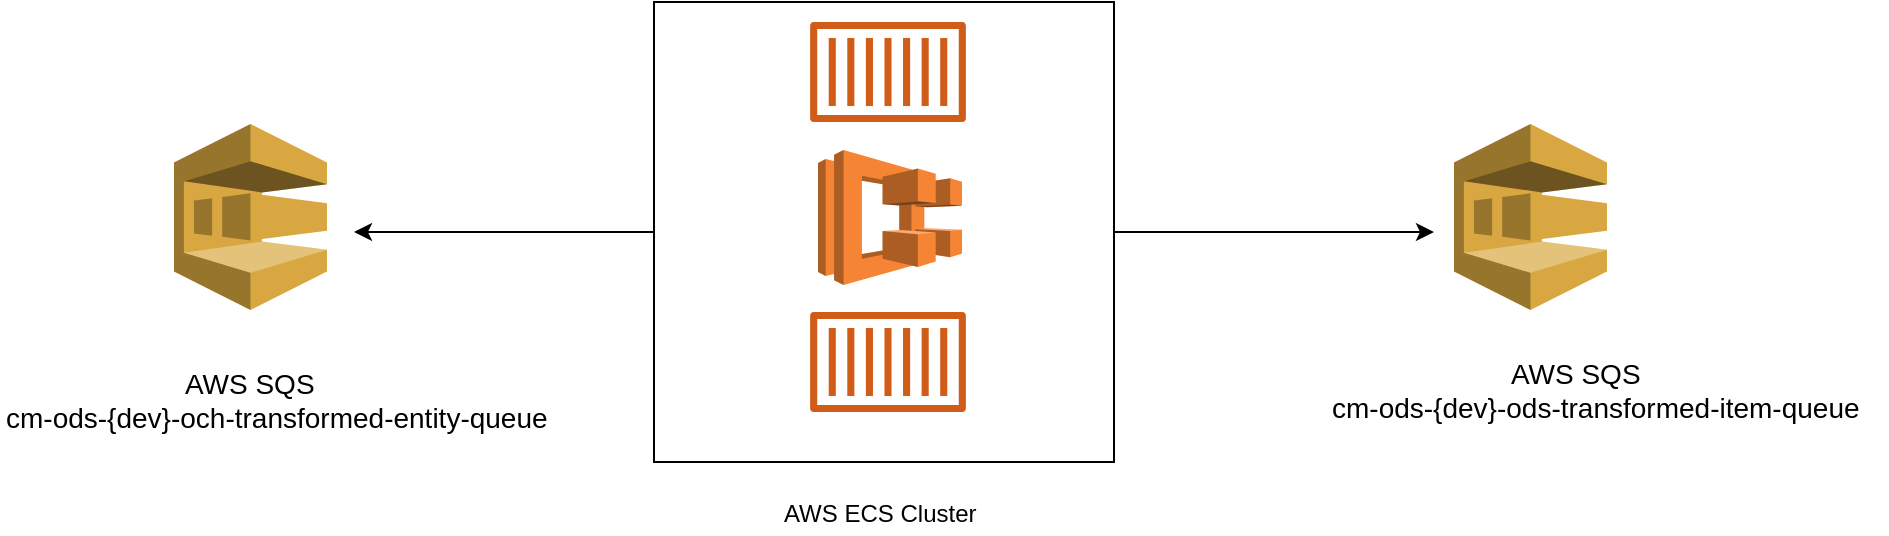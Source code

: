 <mxfile version="10.8.0" type="github"><diagram id="QHPWLNpTscQ5QhctnbKi" name="Page-1"><mxGraphModel dx="1985" dy="643" grid="1" gridSize="10" guides="1" tooltips="1" connect="1" arrows="1" fold="1" page="1" pageScale="1" pageWidth="827" pageHeight="1169" math="0" shadow="0"><root><mxCell id="0"/><mxCell id="1" parent="0"/><mxCell id="7fA8wUCCRAO-Lzi8RG9M-1" value="" style="whiteSpace=wrap;html=1;aspect=fixed;" vertex="1" parent="1"><mxGeometry x="300" y="140" width="230" height="230" as="geometry"/></mxCell><mxCell id="7fA8wUCCRAO-Lzi8RG9M-2" value="" style="outlineConnect=0;dashed=0;verticalLabelPosition=bottom;verticalAlign=top;align=center;html=1;shape=mxgraph.aws3.sqs;fillColor=#D9A741;gradientColor=none;" vertex="1" parent="1"><mxGeometry x="60" y="201" width="76.5" height="93" as="geometry"/></mxCell><mxCell id="7fA8wUCCRAO-Lzi8RG9M-3" style="edgeStyle=orthogonalEdgeStyle;rounded=0;orthogonalLoop=1;jettySize=auto;html=1;" edge="1" parent="1" source="7fA8wUCCRAO-Lzi8RG9M-1"><mxGeometry relative="1" as="geometry"><mxPoint x="690" y="255" as="targetPoint"/></mxGeometry></mxCell><mxCell id="7fA8wUCCRAO-Lzi8RG9M-4" style="edgeStyle=orthogonalEdgeStyle;rounded=0;orthogonalLoop=1;jettySize=auto;html=1;" edge="1" parent="1" source="7fA8wUCCRAO-Lzi8RG9M-1"><mxGeometry relative="1" as="geometry"><mxPoint x="150" y="255" as="targetPoint"/></mxGeometry></mxCell><mxCell id="7fA8wUCCRAO-Lzi8RG9M-5" value="" style="outlineConnect=0;fontColor=#232F3E;gradientColor=none;fillColor=#D05C17;strokeColor=none;dashed=0;verticalLabelPosition=bottom;verticalAlign=top;align=center;html=1;fontSize=12;fontStyle=0;aspect=fixed;pointerEvents=1;shape=mxgraph.aws4.container_1;" vertex="1" parent="1"><mxGeometry x="378" y="150" width="78" height="50" as="geometry"/></mxCell><mxCell id="7fA8wUCCRAO-Lzi8RG9M-6" value="" style="outlineConnect=0;fontColor=#232F3E;gradientColor=none;fillColor=#D05C17;strokeColor=none;dashed=0;verticalLabelPosition=bottom;verticalAlign=top;align=center;html=1;fontSize=12;fontStyle=0;aspect=fixed;pointerEvents=1;shape=mxgraph.aws4.container_1;" vertex="1" parent="1"><mxGeometry x="378" y="295" width="78" height="50" as="geometry"/></mxCell><mxCell id="7fA8wUCCRAO-Lzi8RG9M-7" value="&lt;div&gt;&lt;font style=&quot;font-size: 14px&quot;&gt;&amp;nbsp; &amp;nbsp; &amp;nbsp; &amp;nbsp; &amp;nbsp; &amp;nbsp; &amp;nbsp; &amp;nbsp; &amp;nbsp; &amp;nbsp; &amp;nbsp; &amp;nbsp;AWS SQS&lt;/font&gt;&lt;/div&gt;&lt;div&gt;&lt;font style=&quot;font-size: 14px&quot;&gt;cm-ods-{dev}-och-transformed-entity-queue&lt;/font&gt;&lt;/div&gt;" style="text;html=1;resizable=0;points=[];autosize=1;align=left;verticalAlign=top;spacingTop=-4;" vertex="1" parent="1"><mxGeometry x="-26.5" y="320" width="290" height="30" as="geometry"/></mxCell><mxCell id="7fA8wUCCRAO-Lzi8RG9M-8" value="" style="outlineConnect=0;dashed=0;verticalLabelPosition=bottom;verticalAlign=top;align=center;html=1;shape=mxgraph.aws3.sqs;fillColor=#D9A741;gradientColor=none;" vertex="1" parent="1"><mxGeometry x="700" y="201" width="76.5" height="93" as="geometry"/></mxCell><mxCell id="7fA8wUCCRAO-Lzi8RG9M-9" value="&lt;div&gt;&lt;font style=&quot;font-size: 14px&quot;&gt;&amp;nbsp; &amp;nbsp; &amp;nbsp; &amp;nbsp; &amp;nbsp; &amp;nbsp; &amp;nbsp; &amp;nbsp; &amp;nbsp; &amp;nbsp; &amp;nbsp; &amp;nbsp;AWS SQS&lt;/font&gt;&lt;/div&gt;&lt;div&gt;&lt;font style=&quot;font-size: 14px&quot;&gt;cm-ods-{dev}-ods-transformed-item-queue&lt;/font&gt;&lt;/div&gt;" style="text;html=1;resizable=0;points=[];autosize=1;align=left;verticalAlign=top;spacingTop=-4;" vertex="1" parent="1"><mxGeometry x="636.5" y="315" width="280" height="30" as="geometry"/></mxCell><mxCell id="7fA8wUCCRAO-Lzi8RG9M-10" value="" style="outlineConnect=0;dashed=0;verticalLabelPosition=bottom;verticalAlign=top;align=center;html=1;shape=mxgraph.aws3.ecs;fillColor=#F58534;gradientColor=none;" vertex="1" parent="1"><mxGeometry x="382" y="214" width="72" height="67.5" as="geometry"/></mxCell><mxCell id="7fA8wUCCRAO-Lzi8RG9M-11" value="AWS ECS Cluster" style="text;html=1;resizable=0;points=[];autosize=1;align=left;verticalAlign=top;spacingTop=-4;" vertex="1" parent="1"><mxGeometry x="363" y="386" width="110" height="20" as="geometry"/></mxCell><mxCell id="7fA8wUCCRAO-Lzi8RG9M-12" value="" style="shape=image;html=1;verticalAlign=top;verticalLabelPosition=bottom;labelBackgroundColor=#ffffff;imageAspect=0;aspect=fixed;image=https://cdn0.iconfinder.com/data/icons/flat-round-system/512/java-128.png" vertex="1" parent="1"><mxGeometry x="473" y="156" width="44" height="44" as="geometry"/></mxCell></root></mxGraphModel></diagram></mxfile>